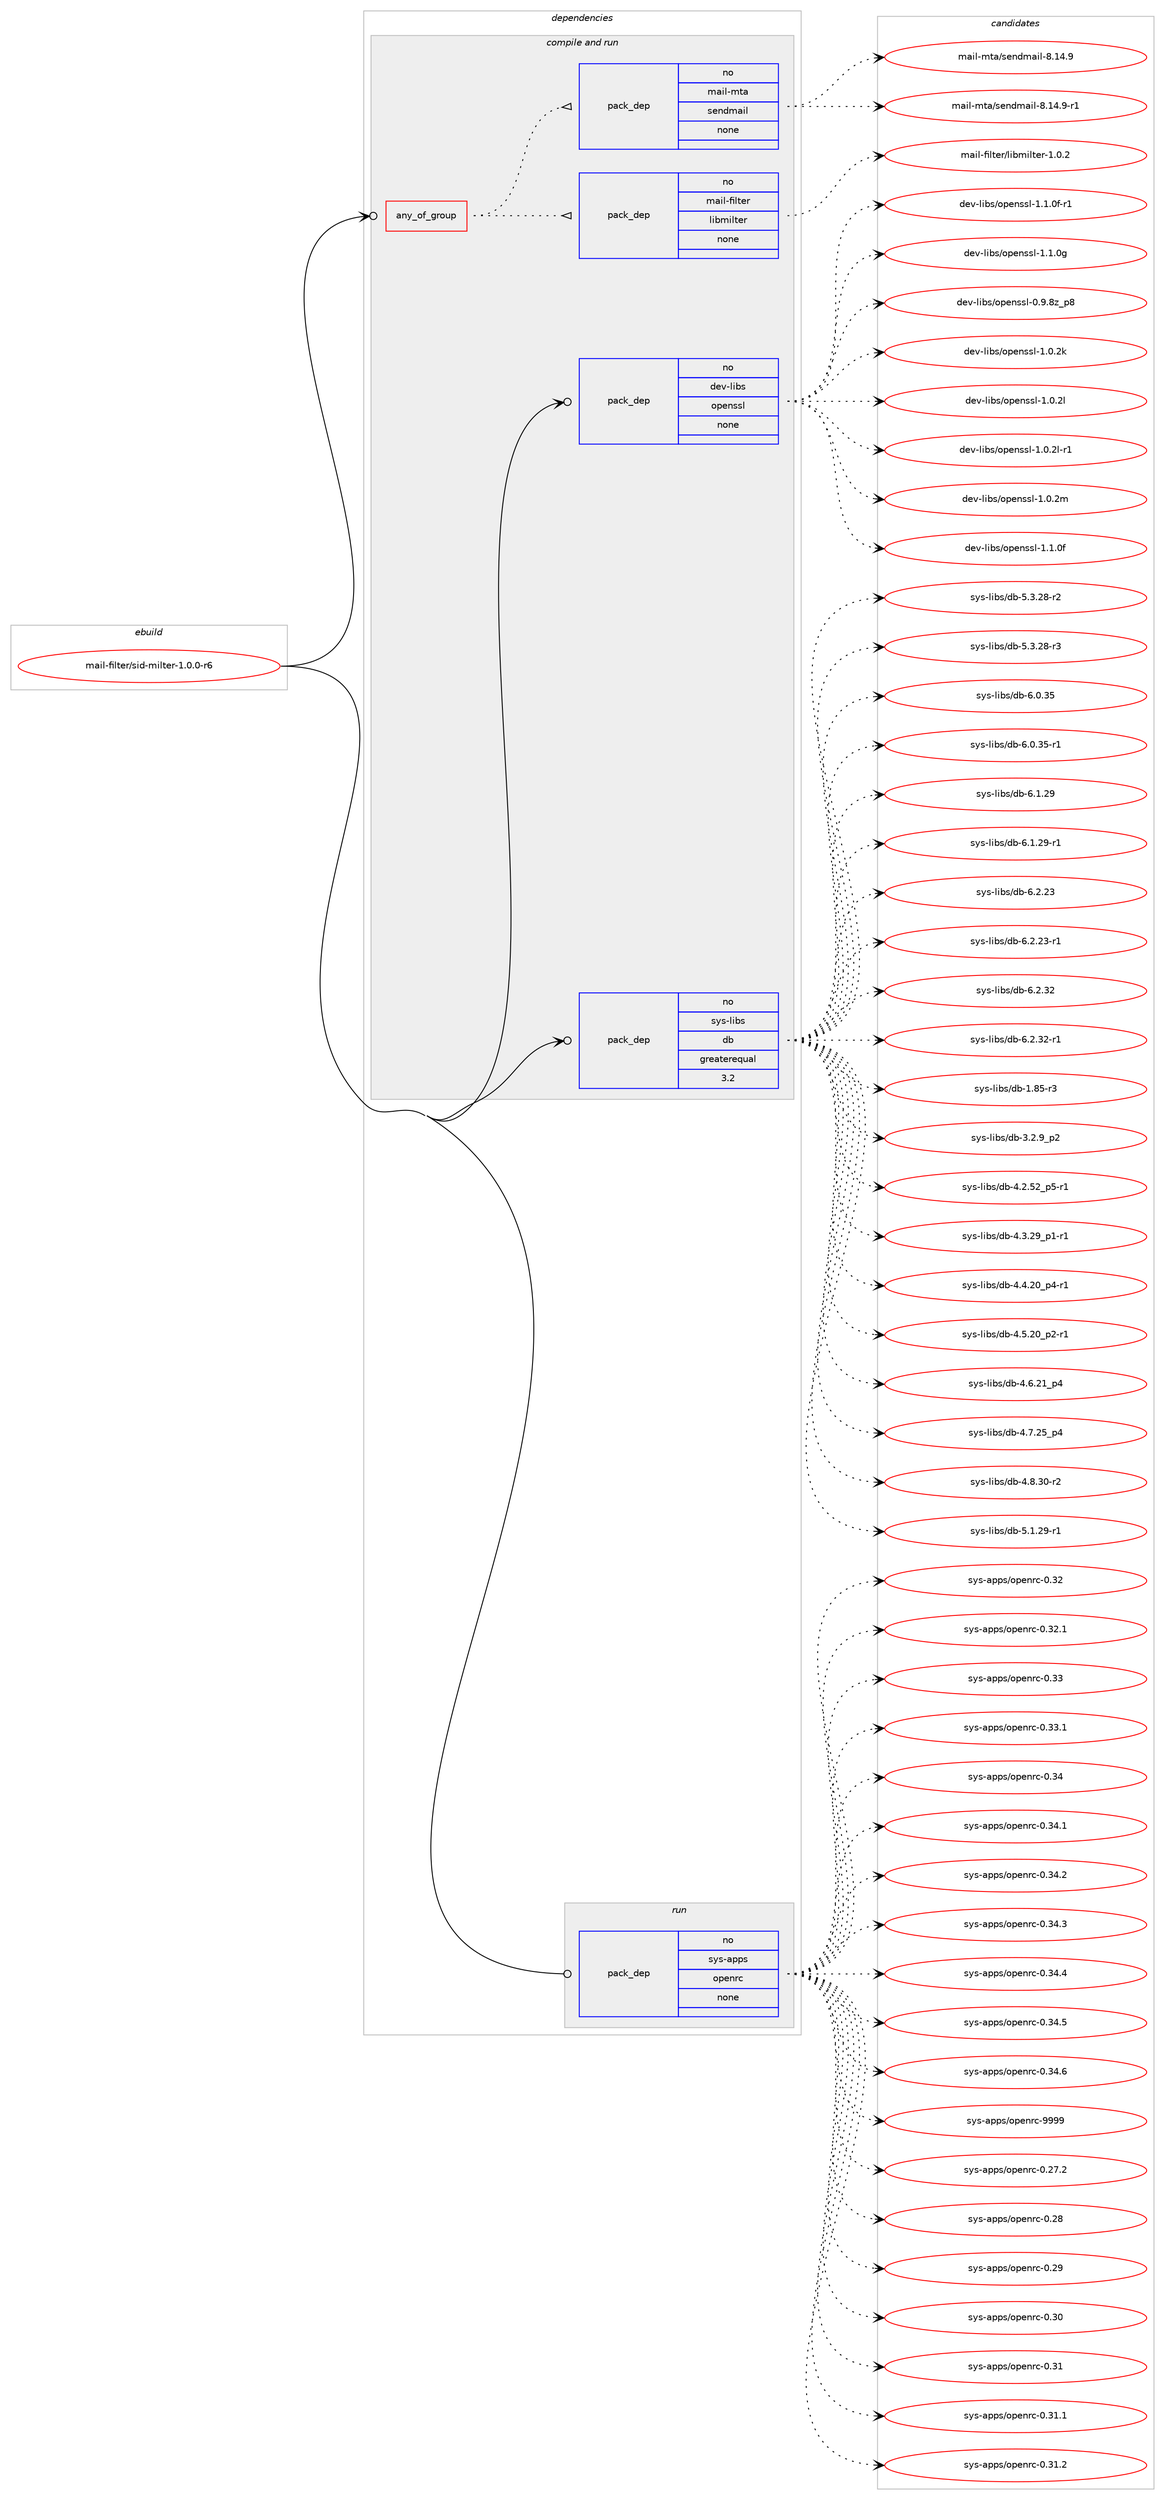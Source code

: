 digraph prolog {

# *************
# Graph options
# *************

newrank=true;
concentrate=true;
compound=true;
graph [rankdir=LR,fontname=Helvetica,fontsize=10,ranksep=1.5];#, ranksep=2.5, nodesep=0.2];
edge  [arrowhead=vee];
node  [fontname=Helvetica,fontsize=10];

# **********
# The ebuild
# **********

subgraph cluster_leftcol {
color=gray;
rank=same;
label=<<i>ebuild</i>>;
id [label="mail-filter/sid-milter-1.0.0-r6", color=red, width=4, href="../mail-filter/sid-milter-1.0.0-r6.svg"];
}

# ****************
# The dependencies
# ****************

subgraph cluster_midcol {
color=gray;
label=<<i>dependencies</i>>;
subgraph cluster_compile {
fillcolor="#eeeeee";
style=filled;
label=<<i>compile</i>>;
}
subgraph cluster_compileandrun {
fillcolor="#eeeeee";
style=filled;
label=<<i>compile and run</i>>;
subgraph any5041 {
dependency343228 [label=<<TABLE BORDER="0" CELLBORDER="1" CELLSPACING="0" CELLPADDING="4"><TR><TD CELLPADDING="10">any_of_group</TD></TR></TABLE>>, shape=none, color=red];subgraph pack252394 {
dependency343229 [label=<<TABLE BORDER="0" CELLBORDER="1" CELLSPACING="0" CELLPADDING="4" WIDTH="220"><TR><TD ROWSPAN="6" CELLPADDING="30">pack_dep</TD></TR><TR><TD WIDTH="110">no</TD></TR><TR><TD>mail-filter</TD></TR><TR><TD>libmilter</TD></TR><TR><TD>none</TD></TR><TR><TD></TD></TR></TABLE>>, shape=none, color=blue];
}
dependency343228:e -> dependency343229:w [weight=20,style="dotted",arrowhead="oinv"];
subgraph pack252395 {
dependency343230 [label=<<TABLE BORDER="0" CELLBORDER="1" CELLSPACING="0" CELLPADDING="4" WIDTH="220"><TR><TD ROWSPAN="6" CELLPADDING="30">pack_dep</TD></TR><TR><TD WIDTH="110">no</TD></TR><TR><TD>mail-mta</TD></TR><TR><TD>sendmail</TD></TR><TR><TD>none</TD></TR><TR><TD></TD></TR></TABLE>>, shape=none, color=blue];
}
dependency343228:e -> dependency343230:w [weight=20,style="dotted",arrowhead="oinv"];
}
id:e -> dependency343228:w [weight=20,style="solid",arrowhead="odotvee"];
subgraph pack252396 {
dependency343231 [label=<<TABLE BORDER="0" CELLBORDER="1" CELLSPACING="0" CELLPADDING="4" WIDTH="220"><TR><TD ROWSPAN="6" CELLPADDING="30">pack_dep</TD></TR><TR><TD WIDTH="110">no</TD></TR><TR><TD>dev-libs</TD></TR><TR><TD>openssl</TD></TR><TR><TD>none</TD></TR><TR><TD></TD></TR></TABLE>>, shape=none, color=blue];
}
id:e -> dependency343231:w [weight=20,style="solid",arrowhead="odotvee"];
subgraph pack252397 {
dependency343232 [label=<<TABLE BORDER="0" CELLBORDER="1" CELLSPACING="0" CELLPADDING="4" WIDTH="220"><TR><TD ROWSPAN="6" CELLPADDING="30">pack_dep</TD></TR><TR><TD WIDTH="110">no</TD></TR><TR><TD>sys-libs</TD></TR><TR><TD>db</TD></TR><TR><TD>greaterequal</TD></TR><TR><TD>3.2</TD></TR></TABLE>>, shape=none, color=blue];
}
id:e -> dependency343232:w [weight=20,style="solid",arrowhead="odotvee"];
}
subgraph cluster_run {
fillcolor="#eeeeee";
style=filled;
label=<<i>run</i>>;
subgraph pack252398 {
dependency343233 [label=<<TABLE BORDER="0" CELLBORDER="1" CELLSPACING="0" CELLPADDING="4" WIDTH="220"><TR><TD ROWSPAN="6" CELLPADDING="30">pack_dep</TD></TR><TR><TD WIDTH="110">no</TD></TR><TR><TD>sys-apps</TD></TR><TR><TD>openrc</TD></TR><TR><TD>none</TD></TR><TR><TD></TD></TR></TABLE>>, shape=none, color=blue];
}
id:e -> dependency343233:w [weight=20,style="solid",arrowhead="odot"];
}
}

# **************
# The candidates
# **************

subgraph cluster_choices {
rank=same;
color=gray;
label=<<i>candidates</i>>;

subgraph choice252394 {
color=black;
nodesep=1;
choice10997105108451021051081161011144710810598109105108116101114454946484650 [label="mail-filter/libmilter-1.0.2", color=red, width=4,href="../mail-filter/libmilter-1.0.2.svg"];
dependency343229:e -> choice10997105108451021051081161011144710810598109105108116101114454946484650:w [style=dotted,weight="100"];
}
subgraph choice252395 {
color=black;
nodesep=1;
choice109971051084510911697471151011101001099710510845564649524657 [label="mail-mta/sendmail-8.14.9", color=red, width=4,href="../mail-mta/sendmail-8.14.9.svg"];
choice1099710510845109116974711510111010010997105108455646495246574511449 [label="mail-mta/sendmail-8.14.9-r1", color=red, width=4,href="../mail-mta/sendmail-8.14.9-r1.svg"];
dependency343230:e -> choice109971051084510911697471151011101001099710510845564649524657:w [style=dotted,weight="100"];
dependency343230:e -> choice1099710510845109116974711510111010010997105108455646495246574511449:w [style=dotted,weight="100"];
}
subgraph choice252396 {
color=black;
nodesep=1;
choice1001011184510810598115471111121011101151151084548465746561229511256 [label="dev-libs/openssl-0.9.8z_p8", color=red, width=4,href="../dev-libs/openssl-0.9.8z_p8.svg"];
choice100101118451081059811547111112101110115115108454946484650107 [label="dev-libs/openssl-1.0.2k", color=red, width=4,href="../dev-libs/openssl-1.0.2k.svg"];
choice100101118451081059811547111112101110115115108454946484650108 [label="dev-libs/openssl-1.0.2l", color=red, width=4,href="../dev-libs/openssl-1.0.2l.svg"];
choice1001011184510810598115471111121011101151151084549464846501084511449 [label="dev-libs/openssl-1.0.2l-r1", color=red, width=4,href="../dev-libs/openssl-1.0.2l-r1.svg"];
choice100101118451081059811547111112101110115115108454946484650109 [label="dev-libs/openssl-1.0.2m", color=red, width=4,href="../dev-libs/openssl-1.0.2m.svg"];
choice100101118451081059811547111112101110115115108454946494648102 [label="dev-libs/openssl-1.1.0f", color=red, width=4,href="../dev-libs/openssl-1.1.0f.svg"];
choice1001011184510810598115471111121011101151151084549464946481024511449 [label="dev-libs/openssl-1.1.0f-r1", color=red, width=4,href="../dev-libs/openssl-1.1.0f-r1.svg"];
choice100101118451081059811547111112101110115115108454946494648103 [label="dev-libs/openssl-1.1.0g", color=red, width=4,href="../dev-libs/openssl-1.1.0g.svg"];
dependency343231:e -> choice1001011184510810598115471111121011101151151084548465746561229511256:w [style=dotted,weight="100"];
dependency343231:e -> choice100101118451081059811547111112101110115115108454946484650107:w [style=dotted,weight="100"];
dependency343231:e -> choice100101118451081059811547111112101110115115108454946484650108:w [style=dotted,weight="100"];
dependency343231:e -> choice1001011184510810598115471111121011101151151084549464846501084511449:w [style=dotted,weight="100"];
dependency343231:e -> choice100101118451081059811547111112101110115115108454946484650109:w [style=dotted,weight="100"];
dependency343231:e -> choice100101118451081059811547111112101110115115108454946494648102:w [style=dotted,weight="100"];
dependency343231:e -> choice1001011184510810598115471111121011101151151084549464946481024511449:w [style=dotted,weight="100"];
dependency343231:e -> choice100101118451081059811547111112101110115115108454946494648103:w [style=dotted,weight="100"];
}
subgraph choice252397 {
color=black;
nodesep=1;
choice1151211154510810598115471009845494656534511451 [label="sys-libs/db-1.85-r3", color=red, width=4,href="../sys-libs/db-1.85-r3.svg"];
choice115121115451081059811547100984551465046579511250 [label="sys-libs/db-3.2.9_p2", color=red, width=4,href="../sys-libs/db-3.2.9_p2.svg"];
choice115121115451081059811547100984552465046535095112534511449 [label="sys-libs/db-4.2.52_p5-r1", color=red, width=4,href="../sys-libs/db-4.2.52_p5-r1.svg"];
choice115121115451081059811547100984552465146505795112494511449 [label="sys-libs/db-4.3.29_p1-r1", color=red, width=4,href="../sys-libs/db-4.3.29_p1-r1.svg"];
choice115121115451081059811547100984552465246504895112524511449 [label="sys-libs/db-4.4.20_p4-r1", color=red, width=4,href="../sys-libs/db-4.4.20_p4-r1.svg"];
choice115121115451081059811547100984552465346504895112504511449 [label="sys-libs/db-4.5.20_p2-r1", color=red, width=4,href="../sys-libs/db-4.5.20_p2-r1.svg"];
choice11512111545108105981154710098455246544650499511252 [label="sys-libs/db-4.6.21_p4", color=red, width=4,href="../sys-libs/db-4.6.21_p4.svg"];
choice11512111545108105981154710098455246554650539511252 [label="sys-libs/db-4.7.25_p4", color=red, width=4,href="../sys-libs/db-4.7.25_p4.svg"];
choice11512111545108105981154710098455246564651484511450 [label="sys-libs/db-4.8.30-r2", color=red, width=4,href="../sys-libs/db-4.8.30-r2.svg"];
choice11512111545108105981154710098455346494650574511449 [label="sys-libs/db-5.1.29-r1", color=red, width=4,href="../sys-libs/db-5.1.29-r1.svg"];
choice11512111545108105981154710098455346514650564511450 [label="sys-libs/db-5.3.28-r2", color=red, width=4,href="../sys-libs/db-5.3.28-r2.svg"];
choice11512111545108105981154710098455346514650564511451 [label="sys-libs/db-5.3.28-r3", color=red, width=4,href="../sys-libs/db-5.3.28-r3.svg"];
choice1151211154510810598115471009845544648465153 [label="sys-libs/db-6.0.35", color=red, width=4,href="../sys-libs/db-6.0.35.svg"];
choice11512111545108105981154710098455446484651534511449 [label="sys-libs/db-6.0.35-r1", color=red, width=4,href="../sys-libs/db-6.0.35-r1.svg"];
choice1151211154510810598115471009845544649465057 [label="sys-libs/db-6.1.29", color=red, width=4,href="../sys-libs/db-6.1.29.svg"];
choice11512111545108105981154710098455446494650574511449 [label="sys-libs/db-6.1.29-r1", color=red, width=4,href="../sys-libs/db-6.1.29-r1.svg"];
choice1151211154510810598115471009845544650465051 [label="sys-libs/db-6.2.23", color=red, width=4,href="../sys-libs/db-6.2.23.svg"];
choice11512111545108105981154710098455446504650514511449 [label="sys-libs/db-6.2.23-r1", color=red, width=4,href="../sys-libs/db-6.2.23-r1.svg"];
choice1151211154510810598115471009845544650465150 [label="sys-libs/db-6.2.32", color=red, width=4,href="../sys-libs/db-6.2.32.svg"];
choice11512111545108105981154710098455446504651504511449 [label="sys-libs/db-6.2.32-r1", color=red, width=4,href="../sys-libs/db-6.2.32-r1.svg"];
dependency343232:e -> choice1151211154510810598115471009845494656534511451:w [style=dotted,weight="100"];
dependency343232:e -> choice115121115451081059811547100984551465046579511250:w [style=dotted,weight="100"];
dependency343232:e -> choice115121115451081059811547100984552465046535095112534511449:w [style=dotted,weight="100"];
dependency343232:e -> choice115121115451081059811547100984552465146505795112494511449:w [style=dotted,weight="100"];
dependency343232:e -> choice115121115451081059811547100984552465246504895112524511449:w [style=dotted,weight="100"];
dependency343232:e -> choice115121115451081059811547100984552465346504895112504511449:w [style=dotted,weight="100"];
dependency343232:e -> choice11512111545108105981154710098455246544650499511252:w [style=dotted,weight="100"];
dependency343232:e -> choice11512111545108105981154710098455246554650539511252:w [style=dotted,weight="100"];
dependency343232:e -> choice11512111545108105981154710098455246564651484511450:w [style=dotted,weight="100"];
dependency343232:e -> choice11512111545108105981154710098455346494650574511449:w [style=dotted,weight="100"];
dependency343232:e -> choice11512111545108105981154710098455346514650564511450:w [style=dotted,weight="100"];
dependency343232:e -> choice11512111545108105981154710098455346514650564511451:w [style=dotted,weight="100"];
dependency343232:e -> choice1151211154510810598115471009845544648465153:w [style=dotted,weight="100"];
dependency343232:e -> choice11512111545108105981154710098455446484651534511449:w [style=dotted,weight="100"];
dependency343232:e -> choice1151211154510810598115471009845544649465057:w [style=dotted,weight="100"];
dependency343232:e -> choice11512111545108105981154710098455446494650574511449:w [style=dotted,weight="100"];
dependency343232:e -> choice1151211154510810598115471009845544650465051:w [style=dotted,weight="100"];
dependency343232:e -> choice11512111545108105981154710098455446504650514511449:w [style=dotted,weight="100"];
dependency343232:e -> choice1151211154510810598115471009845544650465150:w [style=dotted,weight="100"];
dependency343232:e -> choice11512111545108105981154710098455446504651504511449:w [style=dotted,weight="100"];
}
subgraph choice252398 {
color=black;
nodesep=1;
choice1151211154597112112115471111121011101149945484650554650 [label="sys-apps/openrc-0.27.2", color=red, width=4,href="../sys-apps/openrc-0.27.2.svg"];
choice115121115459711211211547111112101110114994548465056 [label="sys-apps/openrc-0.28", color=red, width=4,href="../sys-apps/openrc-0.28.svg"];
choice115121115459711211211547111112101110114994548465057 [label="sys-apps/openrc-0.29", color=red, width=4,href="../sys-apps/openrc-0.29.svg"];
choice115121115459711211211547111112101110114994548465148 [label="sys-apps/openrc-0.30", color=red, width=4,href="../sys-apps/openrc-0.30.svg"];
choice115121115459711211211547111112101110114994548465149 [label="sys-apps/openrc-0.31", color=red, width=4,href="../sys-apps/openrc-0.31.svg"];
choice1151211154597112112115471111121011101149945484651494649 [label="sys-apps/openrc-0.31.1", color=red, width=4,href="../sys-apps/openrc-0.31.1.svg"];
choice1151211154597112112115471111121011101149945484651494650 [label="sys-apps/openrc-0.31.2", color=red, width=4,href="../sys-apps/openrc-0.31.2.svg"];
choice115121115459711211211547111112101110114994548465150 [label="sys-apps/openrc-0.32", color=red, width=4,href="../sys-apps/openrc-0.32.svg"];
choice1151211154597112112115471111121011101149945484651504649 [label="sys-apps/openrc-0.32.1", color=red, width=4,href="../sys-apps/openrc-0.32.1.svg"];
choice115121115459711211211547111112101110114994548465151 [label="sys-apps/openrc-0.33", color=red, width=4,href="../sys-apps/openrc-0.33.svg"];
choice1151211154597112112115471111121011101149945484651514649 [label="sys-apps/openrc-0.33.1", color=red, width=4,href="../sys-apps/openrc-0.33.1.svg"];
choice115121115459711211211547111112101110114994548465152 [label="sys-apps/openrc-0.34", color=red, width=4,href="../sys-apps/openrc-0.34.svg"];
choice1151211154597112112115471111121011101149945484651524649 [label="sys-apps/openrc-0.34.1", color=red, width=4,href="../sys-apps/openrc-0.34.1.svg"];
choice1151211154597112112115471111121011101149945484651524650 [label="sys-apps/openrc-0.34.2", color=red, width=4,href="../sys-apps/openrc-0.34.2.svg"];
choice1151211154597112112115471111121011101149945484651524651 [label="sys-apps/openrc-0.34.3", color=red, width=4,href="../sys-apps/openrc-0.34.3.svg"];
choice1151211154597112112115471111121011101149945484651524652 [label="sys-apps/openrc-0.34.4", color=red, width=4,href="../sys-apps/openrc-0.34.4.svg"];
choice1151211154597112112115471111121011101149945484651524653 [label="sys-apps/openrc-0.34.5", color=red, width=4,href="../sys-apps/openrc-0.34.5.svg"];
choice1151211154597112112115471111121011101149945484651524654 [label="sys-apps/openrc-0.34.6", color=red, width=4,href="../sys-apps/openrc-0.34.6.svg"];
choice115121115459711211211547111112101110114994557575757 [label="sys-apps/openrc-9999", color=red, width=4,href="../sys-apps/openrc-9999.svg"];
dependency343233:e -> choice1151211154597112112115471111121011101149945484650554650:w [style=dotted,weight="100"];
dependency343233:e -> choice115121115459711211211547111112101110114994548465056:w [style=dotted,weight="100"];
dependency343233:e -> choice115121115459711211211547111112101110114994548465057:w [style=dotted,weight="100"];
dependency343233:e -> choice115121115459711211211547111112101110114994548465148:w [style=dotted,weight="100"];
dependency343233:e -> choice115121115459711211211547111112101110114994548465149:w [style=dotted,weight="100"];
dependency343233:e -> choice1151211154597112112115471111121011101149945484651494649:w [style=dotted,weight="100"];
dependency343233:e -> choice1151211154597112112115471111121011101149945484651494650:w [style=dotted,weight="100"];
dependency343233:e -> choice115121115459711211211547111112101110114994548465150:w [style=dotted,weight="100"];
dependency343233:e -> choice1151211154597112112115471111121011101149945484651504649:w [style=dotted,weight="100"];
dependency343233:e -> choice115121115459711211211547111112101110114994548465151:w [style=dotted,weight="100"];
dependency343233:e -> choice1151211154597112112115471111121011101149945484651514649:w [style=dotted,weight="100"];
dependency343233:e -> choice115121115459711211211547111112101110114994548465152:w [style=dotted,weight="100"];
dependency343233:e -> choice1151211154597112112115471111121011101149945484651524649:w [style=dotted,weight="100"];
dependency343233:e -> choice1151211154597112112115471111121011101149945484651524650:w [style=dotted,weight="100"];
dependency343233:e -> choice1151211154597112112115471111121011101149945484651524651:w [style=dotted,weight="100"];
dependency343233:e -> choice1151211154597112112115471111121011101149945484651524652:w [style=dotted,weight="100"];
dependency343233:e -> choice1151211154597112112115471111121011101149945484651524653:w [style=dotted,weight="100"];
dependency343233:e -> choice1151211154597112112115471111121011101149945484651524654:w [style=dotted,weight="100"];
dependency343233:e -> choice115121115459711211211547111112101110114994557575757:w [style=dotted,weight="100"];
}
}

}

